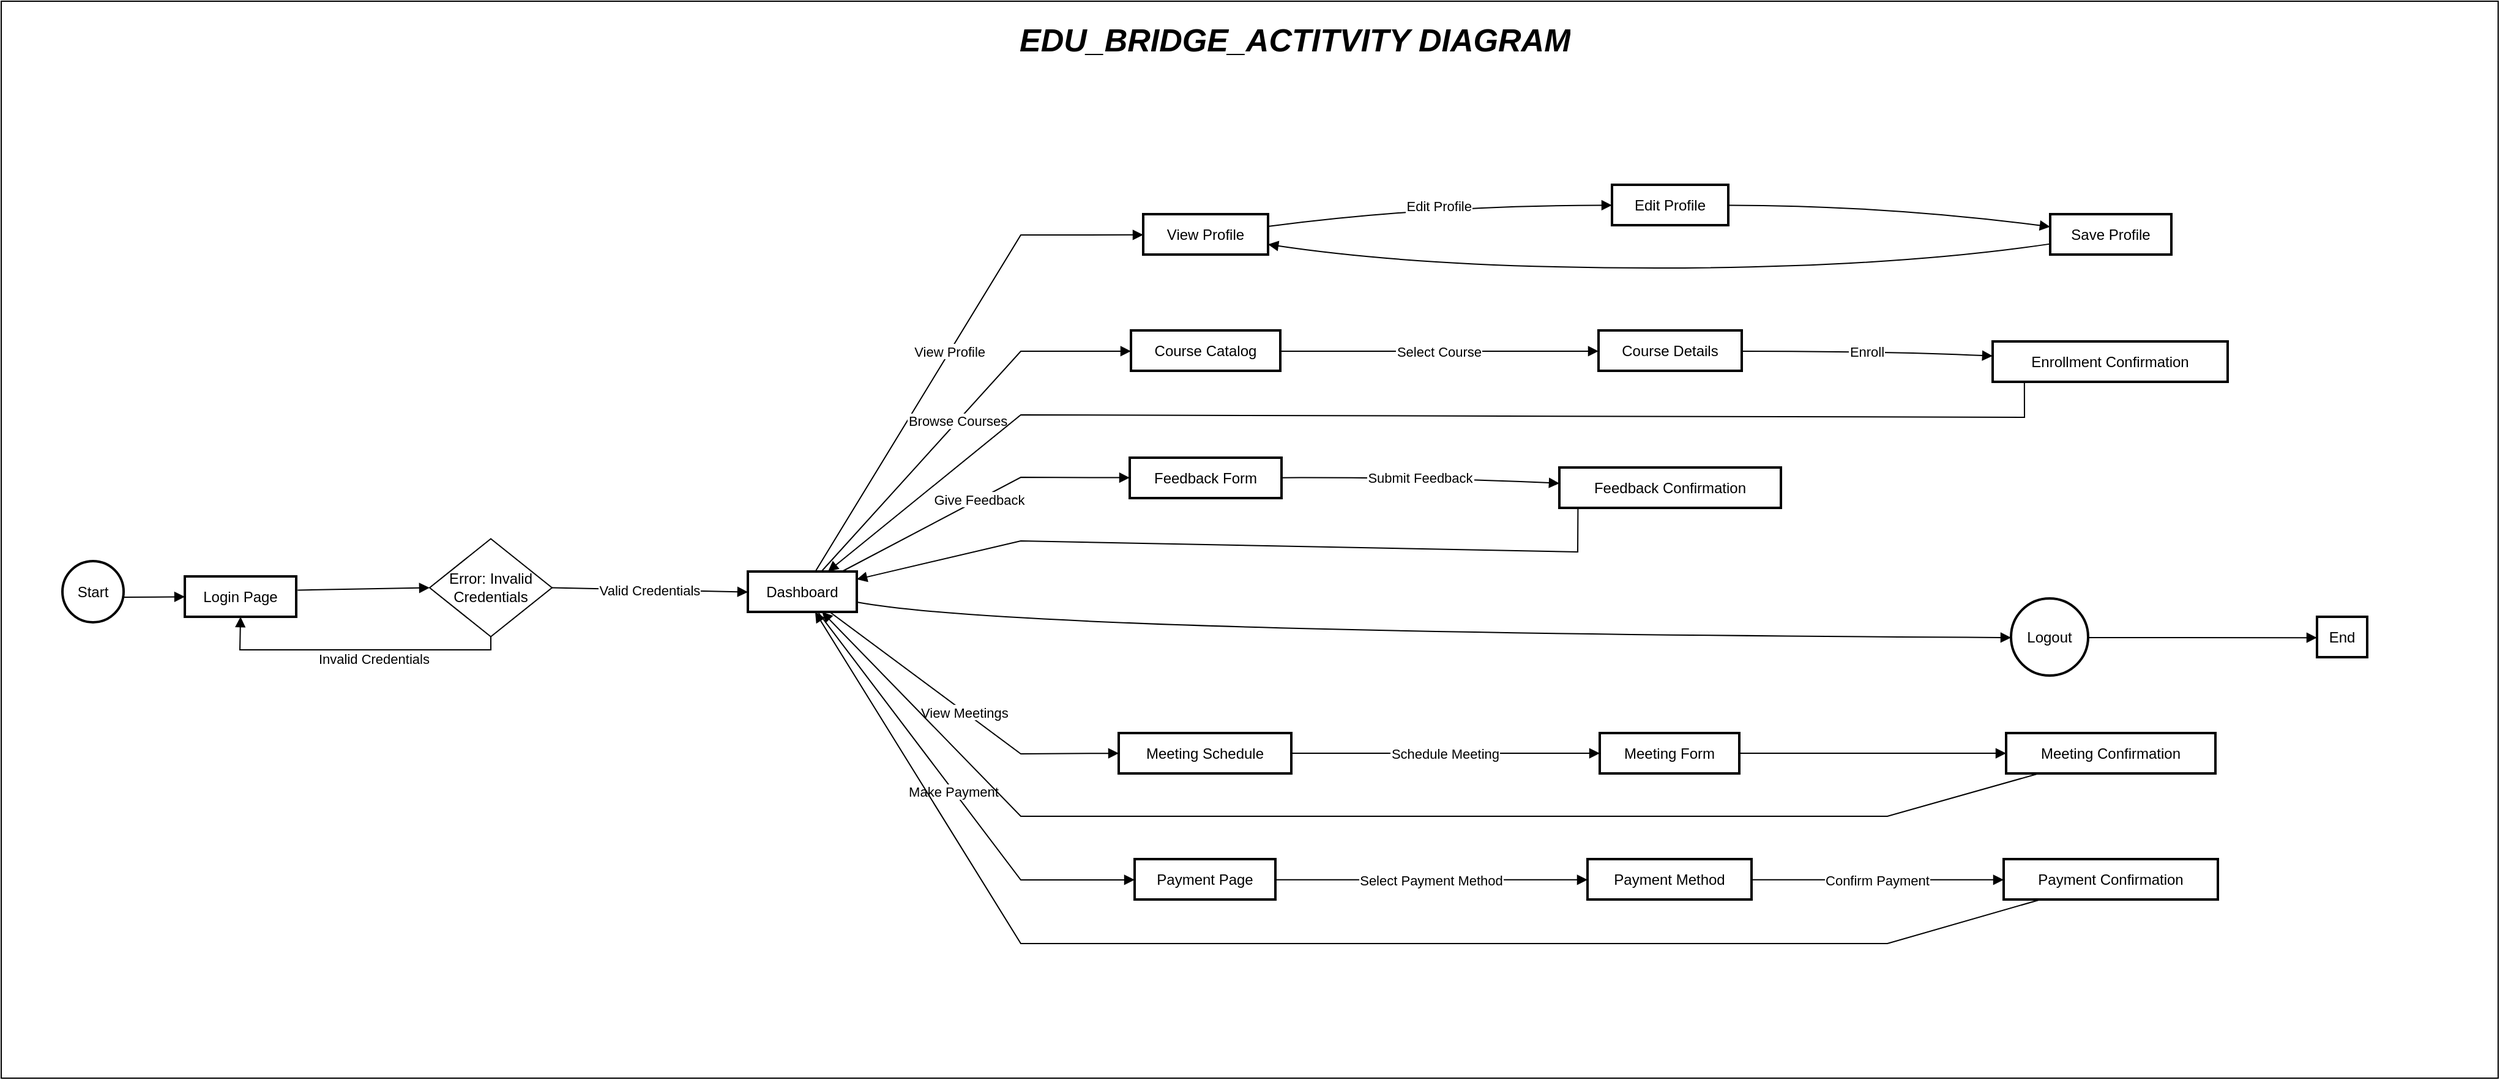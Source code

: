 <mxfile version="24.4.0" type="device">
  <diagram name="Page-1" id="TF41qDZyIMjTFgWsCbyn">
    <mxGraphModel dx="2333" dy="2749" grid="1" gridSize="10" guides="1" tooltips="1" connect="1" arrows="1" fold="1" page="1" pageScale="1" pageWidth="1243" pageHeight="1409" math="0" shadow="0">
      <root>
        <mxCell id="0" />
        <mxCell id="1" parent="0" />
        <mxCell id="YAI7h1-zoVZ6OQggrPh4-1" value="" style="rounded=0;whiteSpace=wrap;html=1;" vertex="1" parent="1">
          <mxGeometry y="-80" width="2040" height="880" as="geometry" />
        </mxCell>
        <mxCell id="vB9j_dq62QAd_N9J46VE-1" value="Start" style="ellipse;aspect=fixed;strokeWidth=2;whiteSpace=wrap;" parent="1" vertex="1">
          <mxGeometry x="50" y="377.5" width="50" height="50" as="geometry" />
        </mxCell>
        <mxCell id="vB9j_dq62QAd_N9J46VE-2" value="Login Page" style="whiteSpace=wrap;strokeWidth=2;" parent="1" vertex="1">
          <mxGeometry x="150" y="390" width="91" height="33" as="geometry" />
        </mxCell>
        <mxCell id="vB9j_dq62QAd_N9J46VE-3" value="Dashboard" style="whiteSpace=wrap;strokeWidth=2;" parent="1" vertex="1">
          <mxGeometry x="610" y="386" width="89" height="33" as="geometry" />
        </mxCell>
        <mxCell id="vB9j_dq62QAd_N9J46VE-5" value="View Profile" style="whiteSpace=wrap;strokeWidth=2;" parent="1" vertex="1">
          <mxGeometry x="933" y="94" width="102" height="33" as="geometry" />
        </mxCell>
        <mxCell id="vB9j_dq62QAd_N9J46VE-6" value="Course Catalog" style="whiteSpace=wrap;strokeWidth=2;" parent="1" vertex="1">
          <mxGeometry x="923" y="189" width="122" height="33" as="geometry" />
        </mxCell>
        <mxCell id="vB9j_dq62QAd_N9J46VE-7" value="Meeting Schedule" style="whiteSpace=wrap;strokeWidth=2;" parent="1" vertex="1">
          <mxGeometry x="913" y="518" width="141" height="33" as="geometry" />
        </mxCell>
        <mxCell id="vB9j_dq62QAd_N9J46VE-8" value="Payment Page" style="whiteSpace=wrap;strokeWidth=2;" parent="1" vertex="1">
          <mxGeometry x="926" y="621" width="115" height="33" as="geometry" />
        </mxCell>
        <mxCell id="vB9j_dq62QAd_N9J46VE-9" value="Feedback Form" style="whiteSpace=wrap;strokeWidth=2;" parent="1" vertex="1">
          <mxGeometry x="922" y="293" width="124" height="33" as="geometry" />
        </mxCell>
        <mxCell id="vB9j_dq62QAd_N9J46VE-10" value="Edit Profile" style="whiteSpace=wrap;strokeWidth=2;" parent="1" vertex="1">
          <mxGeometry x="1316" y="70" width="95" height="33" as="geometry" />
        </mxCell>
        <mxCell id="vB9j_dq62QAd_N9J46VE-11" value="Save Profile" style="whiteSpace=wrap;strokeWidth=2;" parent="1" vertex="1">
          <mxGeometry x="1674" y="94" width="99" height="33" as="geometry" />
        </mxCell>
        <mxCell id="vB9j_dq62QAd_N9J46VE-12" value="Course Details" style="whiteSpace=wrap;strokeWidth=2;" parent="1" vertex="1">
          <mxGeometry x="1305" y="189" width="117" height="33" as="geometry" />
        </mxCell>
        <mxCell id="vB9j_dq62QAd_N9J46VE-13" value="Enrollment Confirmation" style="whiteSpace=wrap;strokeWidth=2;" parent="1" vertex="1">
          <mxGeometry x="1627" y="198" width="192" height="33" as="geometry" />
        </mxCell>
        <mxCell id="vB9j_dq62QAd_N9J46VE-14" value="Meeting Form" style="whiteSpace=wrap;strokeWidth=2;" parent="1" vertex="1">
          <mxGeometry x="1306" y="518" width="114" height="33" as="geometry" />
        </mxCell>
        <mxCell id="vB9j_dq62QAd_N9J46VE-15" value="Meeting Confirmation" style="whiteSpace=wrap;strokeWidth=2;" parent="1" vertex="1">
          <mxGeometry x="1638" y="518" width="171" height="33" as="geometry" />
        </mxCell>
        <mxCell id="vB9j_dq62QAd_N9J46VE-16" value="Payment Method" style="whiteSpace=wrap;strokeWidth=2;" parent="1" vertex="1">
          <mxGeometry x="1296" y="621" width="134" height="33" as="geometry" />
        </mxCell>
        <mxCell id="vB9j_dq62QAd_N9J46VE-17" value="Payment Confirmation" style="whiteSpace=wrap;strokeWidth=2;" parent="1" vertex="1">
          <mxGeometry x="1636" y="621" width="175" height="33" as="geometry" />
        </mxCell>
        <mxCell id="vB9j_dq62QAd_N9J46VE-18" value="Feedback Confirmation" style="whiteSpace=wrap;strokeWidth=2;" parent="1" vertex="1">
          <mxGeometry x="1273" y="301" width="181" height="33" as="geometry" />
        </mxCell>
        <mxCell id="vB9j_dq62QAd_N9J46VE-19" value="Logout" style="ellipse;aspect=fixed;strokeWidth=2;whiteSpace=wrap;" parent="1" vertex="1">
          <mxGeometry x="1642" y="408" width="63" height="63" as="geometry" />
        </mxCell>
        <mxCell id="vB9j_dq62QAd_N9J46VE-20" value="End" style="whiteSpace=wrap;strokeWidth=2;" parent="1" vertex="1">
          <mxGeometry x="1892" y="423" width="41" height="33" as="geometry" />
        </mxCell>
        <mxCell id="vB9j_dq62QAd_N9J46VE-21" value="" style="curved=1;startArrow=none;endArrow=block;exitX=1.001;exitY=0.493;entryX=0.001;entryY=0.505;rounded=0;" parent="1" target="vB9j_dq62QAd_N9J46VE-2" edge="1">
          <mxGeometry relative="1" as="geometry">
            <Array as="points" />
            <mxPoint x="100.0" y="407" as="sourcePoint" />
          </mxGeometry>
        </mxCell>
        <mxCell id="vB9j_dq62QAd_N9J46VE-22" value="Valid Credentials" style="curved=0;startArrow=none;endArrow=block;exitX=1;exitY=0.5;entryX=0.001;entryY=0.508;rounded=0;exitDx=0;exitDy=0;" parent="1" source="vB9j_dq62QAd_N9J46VE-46" target="vB9j_dq62QAd_N9J46VE-3" edge="1">
          <mxGeometry relative="1" as="geometry">
            <Array as="points" />
          </mxGeometry>
        </mxCell>
        <mxCell id="vB9j_dq62QAd_N9J46VE-23" value="Invalid Credentials" style="curved=0;startArrow=none;endArrow=block;rounded=0;entryX=0;entryY=0.5;entryDx=0;entryDy=0;exitX=1.013;exitY=0.341;exitDx=0;exitDy=0;exitPerimeter=0;" parent="1" target="vB9j_dq62QAd_N9J46VE-46" edge="1" source="vB9j_dq62QAd_N9J46VE-2">
          <mxGeometry x="0.145" y="-57" relative="1" as="geometry">
            <Array as="points" />
            <mxPoint x="190" y="394.75" as="sourcePoint" />
            <mxPoint x="332" y="403.75" as="targetPoint" />
            <mxPoint as="offset" />
          </mxGeometry>
        </mxCell>
        <mxCell id="vB9j_dq62QAd_N9J46VE-24" value="" style="curved=0;startArrow=none;endArrow=block;exitX=0.5;exitY=1;entryX=0.5;entryY=1;rounded=0;exitDx=0;exitDy=0;entryDx=0;entryDy=0;" parent="1" source="vB9j_dq62QAd_N9J46VE-46" target="vB9j_dq62QAd_N9J46VE-2" edge="1">
          <mxGeometry relative="1" as="geometry">
            <Array as="points">
              <mxPoint x="400" y="450" />
              <mxPoint x="195" y="450" />
            </Array>
            <mxPoint x="475" y="438.437" as="sourcePoint" />
          </mxGeometry>
        </mxCell>
        <mxCell id="vB9j_dq62QAd_N9J46VE-25" value="View Profile" style="curved=0;startArrow=none;endArrow=block;exitX=0.619;exitY=0.002;entryX=-0.001;entryY=0.512;rounded=0;" parent="1" source="vB9j_dq62QAd_N9J46VE-3" target="vB9j_dq62QAd_N9J46VE-5" edge="1">
          <mxGeometry relative="1" as="geometry">
            <Array as="points">
              <mxPoint x="833" y="111" />
            </Array>
          </mxGeometry>
        </mxCell>
        <mxCell id="vB9j_dq62QAd_N9J46VE-26" value="Browse Courses" style="curved=0;startArrow=none;endArrow=block;exitX=0.674;exitY=0.002;entryX=-0.002;entryY=0.514;rounded=0;" parent="1" source="vB9j_dq62QAd_N9J46VE-3" target="vB9j_dq62QAd_N9J46VE-6" edge="1">
          <mxGeometry relative="1" as="geometry">
            <Array as="points">
              <mxPoint x="833" y="206" />
            </Array>
          </mxGeometry>
        </mxCell>
        <mxCell id="vB9j_dq62QAd_N9J46VE-27" value="View Meetings" style="curved=0;startArrow=none;endArrow=block;exitX=0.758;exitY=1.014;entryX=0.001;entryY=0.501;rounded=0;" parent="1" source="vB9j_dq62QAd_N9J46VE-3" target="vB9j_dq62QAd_N9J46VE-7" edge="1">
          <mxGeometry relative="1" as="geometry">
            <Array as="points">
              <mxPoint x="833" y="535" />
            </Array>
          </mxGeometry>
        </mxCell>
        <mxCell id="vB9j_dq62QAd_N9J46VE-28" value="Make Payment" style="curved=0;startArrow=none;endArrow=block;exitX=0.646;exitY=1.014;entryX=0.004;entryY=0.513;rounded=0;" parent="1" source="vB9j_dq62QAd_N9J46VE-3" target="vB9j_dq62QAd_N9J46VE-8" edge="1">
          <mxGeometry relative="1" as="geometry">
            <Array as="points">
              <mxPoint x="833" y="638" />
            </Array>
          </mxGeometry>
        </mxCell>
        <mxCell id="vB9j_dq62QAd_N9J46VE-29" value="Give Feedback" style="curved=0;startArrow=none;endArrow=block;exitX=0.862;exitY=0.002;entryX=-0.003;entryY=0.495;rounded=0;" parent="1" source="vB9j_dq62QAd_N9J46VE-3" target="vB9j_dq62QAd_N9J46VE-9" edge="1">
          <mxGeometry relative="1" as="geometry">
            <Array as="points">
              <mxPoint x="833" y="309" />
            </Array>
          </mxGeometry>
        </mxCell>
        <mxCell id="vB9j_dq62QAd_N9J46VE-30" value="Edit Profile" style="curved=1;startArrow=none;endArrow=block;exitX=0.998;exitY=0.304;entryX=-0.004;entryY=0.506;rounded=0;" parent="1" source="vB9j_dq62QAd_N9J46VE-5" target="vB9j_dq62QAd_N9J46VE-10" edge="1">
          <mxGeometry relative="1" as="geometry">
            <Array as="points">
              <mxPoint x="1164" y="87" />
            </Array>
          </mxGeometry>
        </mxCell>
        <mxCell id="vB9j_dq62QAd_N9J46VE-31" value="" style="curved=1;startArrow=none;endArrow=block;exitX=0.998;exitY=0.506;entryX=-0.005;entryY=0.312;rounded=0;" parent="1" source="vB9j_dq62QAd_N9J46VE-10" target="vB9j_dq62QAd_N9J46VE-11" edge="1">
          <mxGeometry relative="1" as="geometry">
            <Array as="points">
              <mxPoint x="1541" y="87" />
            </Array>
          </mxGeometry>
        </mxCell>
        <mxCell id="vB9j_dq62QAd_N9J46VE-32" value="" style="curved=1;startArrow=none;endArrow=block;exitX=-0.005;exitY=0.739;entryX=0.998;entryY=0.748;rounded=0;" parent="1" source="vB9j_dq62QAd_N9J46VE-11" target="vB9j_dq62QAd_N9J46VE-5" edge="1">
          <mxGeometry relative="1" as="geometry">
            <Array as="points">
              <mxPoint x="1541" y="138" />
              <mxPoint x="1164" y="138" />
            </Array>
          </mxGeometry>
        </mxCell>
        <mxCell id="vB9j_dq62QAd_N9J46VE-33" value="Select Course" style="curved=1;startArrow=none;endArrow=block;exitX=0.999;exitY=0.514;entryX=-0.003;entryY=0.514;rounded=0;" parent="1" source="vB9j_dq62QAd_N9J46VE-6" target="vB9j_dq62QAd_N9J46VE-12" edge="1">
          <mxGeometry relative="1" as="geometry">
            <Array as="points" />
          </mxGeometry>
        </mxCell>
        <mxCell id="vB9j_dq62QAd_N9J46VE-34" value="Enroll" style="curved=1;startArrow=none;endArrow=block;exitX=0.998;exitY=0.514;entryX=0.001;entryY=0.361;rounded=0;" parent="1" source="vB9j_dq62QAd_N9J46VE-12" target="vB9j_dq62QAd_N9J46VE-13" edge="1">
          <mxGeometry relative="1" as="geometry">
            <Array as="points">
              <mxPoint x="1541" y="206" />
            </Array>
          </mxGeometry>
        </mxCell>
        <mxCell id="vB9j_dq62QAd_N9J46VE-35" value="" style="curved=0;startArrow=none;endArrow=block;exitX=0.135;exitY=1.0;entryX=0.734;entryY=0.002;rounded=0;" parent="1" source="vB9j_dq62QAd_N9J46VE-13" target="vB9j_dq62QAd_N9J46VE-3" edge="1">
          <mxGeometry relative="1" as="geometry">
            <Array as="points">
              <mxPoint x="1653" y="260" />
              <mxPoint x="833" y="258" />
            </Array>
          </mxGeometry>
        </mxCell>
        <mxCell id="vB9j_dq62QAd_N9J46VE-36" value="Schedule Meeting" style="curved=1;startArrow=none;endArrow=block;exitX=1.004;exitY=0.501;entryX=0.004;entryY=0.501;rounded=0;" parent="1" source="vB9j_dq62QAd_N9J46VE-7" target="vB9j_dq62QAd_N9J46VE-14" edge="1">
          <mxGeometry relative="1" as="geometry">
            <Array as="points" />
          </mxGeometry>
        </mxCell>
        <mxCell id="vB9j_dq62QAd_N9J46VE-37" value="" style="curved=1;startArrow=none;endArrow=block;exitX=1.0;exitY=0.501;entryX=-0.0;entryY=0.501;rounded=0;" parent="1" source="vB9j_dq62QAd_N9J46VE-14" target="vB9j_dq62QAd_N9J46VE-15" edge="1">
          <mxGeometry relative="1" as="geometry">
            <Array as="points" />
          </mxGeometry>
        </mxCell>
        <mxCell id="vB9j_dq62QAd_N9J46VE-38" value="" style="curved=0;startArrow=none;endArrow=block;exitX=0.153;exitY=1.007;entryX=0.686;entryY=1.014;rounded=0;" parent="1" source="vB9j_dq62QAd_N9J46VE-15" target="vB9j_dq62QAd_N9J46VE-3" edge="1">
          <mxGeometry relative="1" as="geometry">
            <Array as="points">
              <mxPoint x="1541" y="586" />
              <mxPoint x="833" y="586" />
            </Array>
          </mxGeometry>
        </mxCell>
        <mxCell id="vB9j_dq62QAd_N9J46VE-39" value="Select Payment Method" style="curved=1;startArrow=none;endArrow=block;exitX=1.002;exitY=0.513;entryX=0.001;entryY=0.513;rounded=0;" parent="1" source="vB9j_dq62QAd_N9J46VE-8" target="vB9j_dq62QAd_N9J46VE-16" edge="1">
          <mxGeometry relative="1" as="geometry">
            <Array as="points" />
          </mxGeometry>
        </mxCell>
        <mxCell id="vB9j_dq62QAd_N9J46VE-40" value="Confirm Payment" style="curved=1;startArrow=none;endArrow=block;exitX=1.002;exitY=0.513;entryX=-0.001;entryY=0.513;rounded=0;" parent="1" source="vB9j_dq62QAd_N9J46VE-16" target="vB9j_dq62QAd_N9J46VE-17" edge="1">
          <mxGeometry relative="1" as="geometry">
            <Array as="points" />
          </mxGeometry>
        </mxCell>
        <mxCell id="vB9j_dq62QAd_N9J46VE-41" value="" style="curved=0;startArrow=none;endArrow=block;exitX=0.161;exitY=1.019;entryX=0.621;entryY=1.014;rounded=0;" parent="1" source="vB9j_dq62QAd_N9J46VE-17" target="vB9j_dq62QAd_N9J46VE-3" edge="1">
          <mxGeometry relative="1" as="geometry">
            <Array as="points">
              <mxPoint x="1541" y="690" />
              <mxPoint x="833" y="690" />
            </Array>
          </mxGeometry>
        </mxCell>
        <mxCell id="vB9j_dq62QAd_N9J46VE-42" value="Submit Feedback" style="curved=1;startArrow=none;endArrow=block;exitX=1.0;exitY=0.495;entryX=-0.003;entryY=0.391;rounded=0;" parent="1" source="vB9j_dq62QAd_N9J46VE-9" target="vB9j_dq62QAd_N9J46VE-18" edge="1">
          <mxGeometry relative="1" as="geometry">
            <Array as="points">
              <mxPoint x="1164" y="309" />
            </Array>
          </mxGeometry>
        </mxCell>
        <mxCell id="vB9j_dq62QAd_N9J46VE-43" value="" style="curved=0;startArrow=none;endArrow=block;exitX=0.074;exitY=1.012;entryX=1.007;entryY=0.19;rounded=0;" parent="1" source="vB9j_dq62QAd_N9J46VE-18" target="vB9j_dq62QAd_N9J46VE-3" edge="1">
          <mxGeometry relative="1" as="geometry">
            <Array as="points">
              <mxPoint x="1288" y="370" />
              <mxPoint x="833" y="361" />
            </Array>
          </mxGeometry>
        </mxCell>
        <mxCell id="vB9j_dq62QAd_N9J46VE-44" value="" style="curved=1;startArrow=none;endArrow=block;exitX=1.007;exitY=0.762;entryX=0.002;entryY=0.51;rounded=0;" parent="1" source="vB9j_dq62QAd_N9J46VE-3" target="vB9j_dq62QAd_N9J46VE-19" edge="1">
          <mxGeometry relative="1" as="geometry">
            <Array as="points">
              <mxPoint x="833" y="436" />
            </Array>
          </mxGeometry>
        </mxCell>
        <mxCell id="vB9j_dq62QAd_N9J46VE-45" value="" style="curved=1;startArrow=none;endArrow=block;exitX=1.009;exitY=0.51;entryX=-0.01;entryY=0.519;rounded=0;" parent="1" source="vB9j_dq62QAd_N9J46VE-19" target="vB9j_dq62QAd_N9J46VE-20" edge="1">
          <mxGeometry relative="1" as="geometry">
            <Array as="points" />
          </mxGeometry>
        </mxCell>
        <mxCell id="vB9j_dq62QAd_N9J46VE-46" value="Error: Invalid Credentials" style="rhombus;whiteSpace=wrap;html=1;" parent="1" vertex="1">
          <mxGeometry x="350" y="359.25" width="100" height="80" as="geometry" />
        </mxCell>
        <mxCell id="YAI7h1-zoVZ6OQggrPh4-2" value="&lt;h1 style=&quot;margin-top: 0px;&quot;&gt;&lt;i&gt;&lt;font style=&quot;font-size: 26px;&quot;&gt;EDU_BRIDGE_ACTITVITY DIAGRAM&lt;/font&gt;&lt;/i&gt;&lt;br&gt;&lt;/h1&gt;" style="text;html=1;whiteSpace=wrap;overflow=hidden;rounded=0;" vertex="1" parent="1">
          <mxGeometry x="830" y="-70" width="500" height="120" as="geometry" />
        </mxCell>
      </root>
    </mxGraphModel>
  </diagram>
</mxfile>
